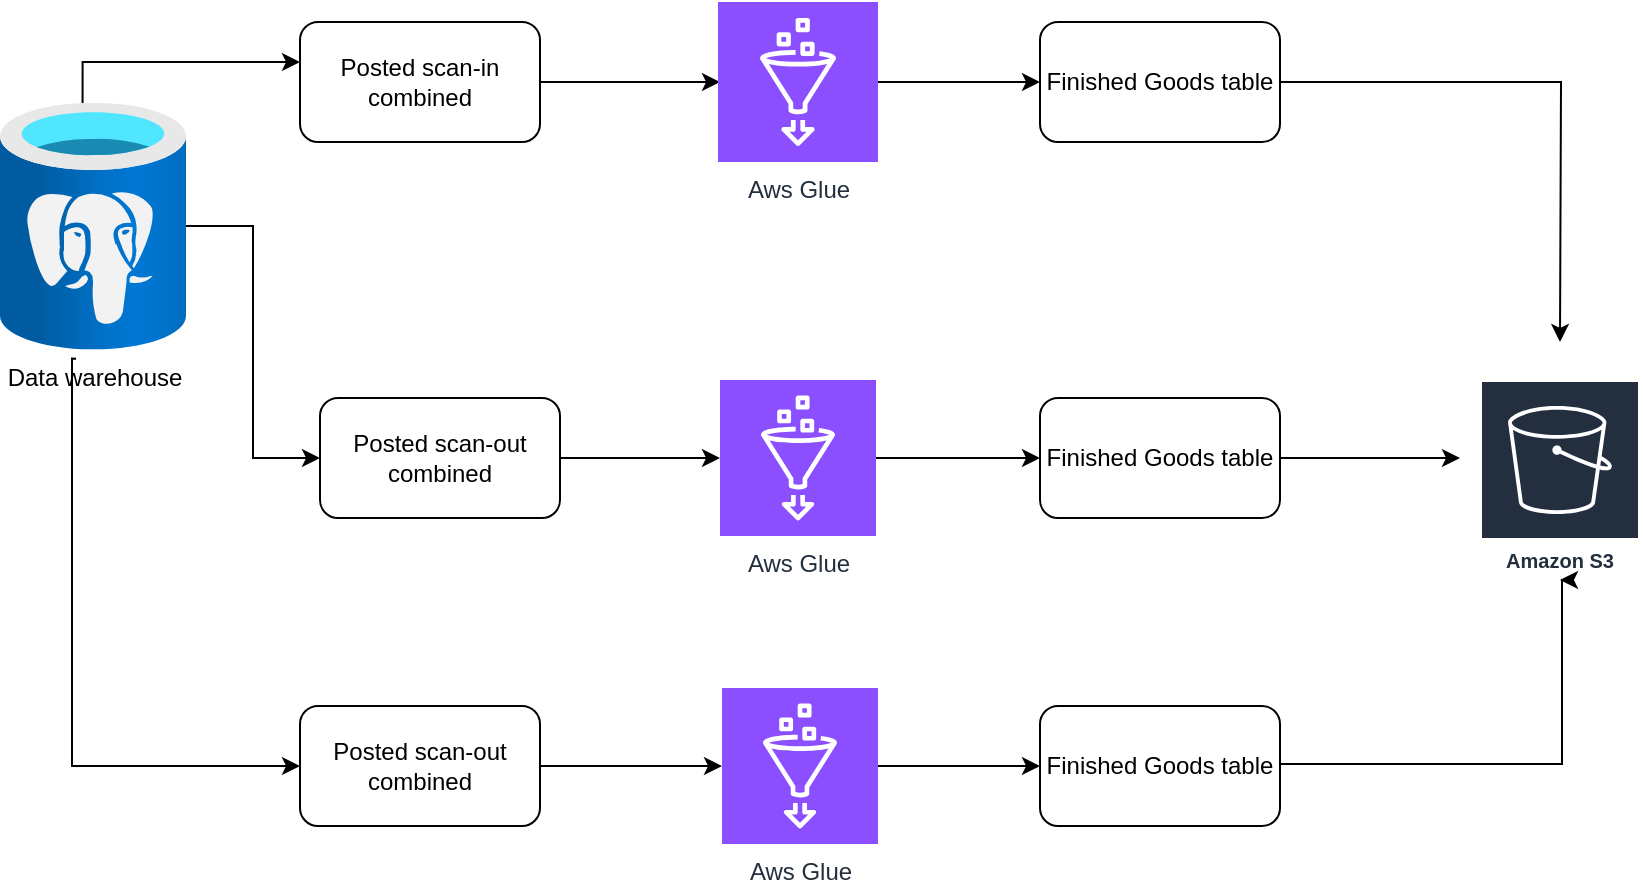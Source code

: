 <mxfile version="24.5.2" type="github">
  <diagram name="Page-1" id="iZcKI4B3J8yrRd7xRlpH">
    <mxGraphModel dx="1002" dy="2223" grid="1" gridSize="10" guides="1" tooltips="1" connect="1" arrows="1" fold="1" page="1" pageScale="1" pageWidth="1169" pageHeight="1654" math="0" shadow="0">
      <root>
        <mxCell id="0" />
        <mxCell id="1" parent="0" />
        <mxCell id="jsC2yVKV6_jI0NT67JG1-1" value="Amazon S3" style="sketch=0;outlineConnect=0;fontColor=#232F3E;gradientColor=none;strokeColor=#ffffff;fillColor=#232F3E;dashed=0;verticalLabelPosition=middle;verticalAlign=bottom;align=center;html=1;whiteSpace=wrap;fontSize=10;fontStyle=1;spacing=3;shape=mxgraph.aws4.productIcon;prIcon=mxgraph.aws4.s3;" parent="1" vertex="1">
          <mxGeometry x="820" y="-331" width="80" height="100" as="geometry" />
        </mxCell>
        <mxCell id="jsC2yVKV6_jI0NT67JG1-4" style="edgeStyle=orthogonalEdgeStyle;rounded=0;orthogonalLoop=1;jettySize=auto;html=1;exitX=0.444;exitY=0.005;exitDx=0;exitDy=0;exitPerimeter=0;" parent="1" source="jsC2yVKV6_jI0NT67JG1-2" edge="1">
          <mxGeometry relative="1" as="geometry">
            <mxPoint x="230" y="-490" as="targetPoint" />
            <Array as="points">
              <mxPoint x="121" y="-490" />
            </Array>
          </mxGeometry>
        </mxCell>
        <mxCell id="jsC2yVKV6_jI0NT67JG1-6" style="edgeStyle=orthogonalEdgeStyle;rounded=0;orthogonalLoop=1;jettySize=auto;html=1;entryX=0;entryY=0.5;entryDx=0;entryDy=0;" parent="1" source="jsC2yVKV6_jI0NT67JG1-2" target="jsC2yVKV6_jI0NT67JG1-8" edge="1">
          <mxGeometry relative="1" as="geometry">
            <mxPoint x="127" y="-240" as="targetPoint" />
          </mxGeometry>
        </mxCell>
        <mxCell id="jsC2yVKV6_jI0NT67JG1-2" value="Data warehouse" style="image;aspect=fixed;html=1;points=[];align=center;fontSize=12;image=img/lib/azure2/databases/Azure_Database_PostgreSQL_Server.svg;" parent="1" vertex="1">
          <mxGeometry x="80" y="-470" width="93" height="124" as="geometry" />
        </mxCell>
        <mxCell id="jsC2yVKV6_jI0NT67JG1-7" value="Posted scan-in combined" style="rounded=1;whiteSpace=wrap;html=1;" parent="1" vertex="1">
          <mxGeometry x="230" y="-510" width="120" height="60" as="geometry" />
        </mxCell>
        <mxCell id="jsC2yVKV6_jI0NT67JG1-8" value="Posted scan-out combined" style="rounded=1;whiteSpace=wrap;html=1;" parent="1" vertex="1">
          <mxGeometry x="240" y="-322" width="120" height="60" as="geometry" />
        </mxCell>
        <mxCell id="n6cRhEiikm48OAnWci3R-10" style="edgeStyle=orthogonalEdgeStyle;rounded=0;orthogonalLoop=1;jettySize=auto;html=1;exitX=1;exitY=0.5;exitDx=0;exitDy=0;exitPerimeter=0;" edge="1" parent="1" source="jsC2yVKV6_jI0NT67JG1-9">
          <mxGeometry relative="1" as="geometry">
            <mxPoint x="600" y="-292" as="targetPoint" />
          </mxGeometry>
        </mxCell>
        <mxCell id="jsC2yVKV6_jI0NT67JG1-9" value="Aws Glue" style="sketch=0;points=[[0,0,0],[0.25,0,0],[0.5,0,0],[0.75,0,0],[1,0,0],[0,1,0],[0.25,1,0],[0.5,1,0],[0.75,1,0],[1,1,0],[0,0.25,0],[0,0.5,0],[0,0.75,0],[1,0.25,0],[1,0.5,0],[1,0.75,0]];outlineConnect=0;fontColor=#232F3E;fillColor=#8C4FFF;strokeColor=#ffffff;dashed=0;verticalLabelPosition=bottom;verticalAlign=top;align=center;html=1;fontSize=12;fontStyle=0;aspect=fixed;shape=mxgraph.aws4.resourceIcon;resIcon=mxgraph.aws4.glue;" parent="1" vertex="1">
          <mxGeometry x="440" y="-331" width="78" height="78" as="geometry" />
        </mxCell>
        <mxCell id="jsC2yVKV6_jI0NT67JG1-10" style="edgeStyle=orthogonalEdgeStyle;rounded=0;orthogonalLoop=1;jettySize=auto;html=1;" parent="1" source="jsC2yVKV6_jI0NT67JG1-7" edge="1">
          <mxGeometry relative="1" as="geometry">
            <mxPoint x="440" y="-480" as="targetPoint" />
          </mxGeometry>
        </mxCell>
        <mxCell id="n6cRhEiikm48OAnWci3R-11" style="edgeStyle=orthogonalEdgeStyle;rounded=0;orthogonalLoop=1;jettySize=auto;html=1;exitX=1;exitY=0.5;exitDx=0;exitDy=0;exitPerimeter=0;" edge="1" parent="1" source="jsC2yVKV6_jI0NT67JG1-11">
          <mxGeometry relative="1" as="geometry">
            <mxPoint x="600" y="-480" as="targetPoint" />
          </mxGeometry>
        </mxCell>
        <mxCell id="jsC2yVKV6_jI0NT67JG1-11" value="Aws Glue" style="sketch=0;points=[[0,0,0],[0.25,0,0],[0.5,0,0],[0.75,0,0],[1,0,0],[0,1,0],[0.25,1,0],[0.5,1,0],[0.75,1,0],[1,1,0],[0,0.25,0],[0,0.5,0],[0,0.75,0],[1,0.25,0],[1,0.5,0],[1,0.75,0]];outlineConnect=0;fontColor=#232F3E;fillColor=#8C4FFF;strokeColor=#ffffff;dashed=0;verticalLabelPosition=bottom;verticalAlign=top;align=center;html=1;fontSize=12;fontStyle=0;aspect=fixed;shape=mxgraph.aws4.resourceIcon;resIcon=mxgraph.aws4.glue;" parent="1" vertex="1">
          <mxGeometry x="439" y="-520" width="80" height="80" as="geometry" />
        </mxCell>
        <mxCell id="n6cRhEiikm48OAnWci3R-1" style="edgeStyle=orthogonalEdgeStyle;rounded=0;orthogonalLoop=1;jettySize=auto;html=1;entryX=0;entryY=0.5;entryDx=0;entryDy=0;exitX=0.409;exitY=1.035;exitDx=0;exitDy=0;exitPerimeter=0;" edge="1" parent="1" target="n6cRhEiikm48OAnWci3R-3" source="jsC2yVKV6_jI0NT67JG1-2">
          <mxGeometry relative="1" as="geometry">
            <mxPoint x="127" y="-88" as="targetPoint" />
            <mxPoint x="116" y="-330" as="sourcePoint" />
            <Array as="points">
              <mxPoint x="116" y="-342" />
              <mxPoint x="116" y="-138" />
            </Array>
          </mxGeometry>
        </mxCell>
        <mxCell id="n6cRhEiikm48OAnWci3R-3" value="Posted scan-out combined" style="rounded=1;whiteSpace=wrap;html=1;" vertex="1" parent="1">
          <mxGeometry x="230" y="-168" width="120" height="60" as="geometry" />
        </mxCell>
        <mxCell id="n6cRhEiikm48OAnWci3R-9" style="edgeStyle=orthogonalEdgeStyle;rounded=0;orthogonalLoop=1;jettySize=auto;html=1;exitX=1;exitY=0.5;exitDx=0;exitDy=0;exitPerimeter=0;entryX=0;entryY=0.5;entryDx=0;entryDy=0;" edge="1" parent="1" source="n6cRhEiikm48OAnWci3R-4" target="n6cRhEiikm48OAnWci3R-5">
          <mxGeometry relative="1" as="geometry">
            <mxPoint x="590" y="-138" as="targetPoint" />
          </mxGeometry>
        </mxCell>
        <mxCell id="n6cRhEiikm48OAnWci3R-4" value="Aws Glue" style="sketch=0;points=[[0,0,0],[0.25,0,0],[0.5,0,0],[0.75,0,0],[1,0,0],[0,1,0],[0.25,1,0],[0.5,1,0],[0.75,1,0],[1,1,0],[0,0.25,0],[0,0.5,0],[0,0.75,0],[1,0.25,0],[1,0.5,0],[1,0.75,0]];outlineConnect=0;fontColor=#232F3E;fillColor=#8C4FFF;strokeColor=#ffffff;dashed=0;verticalLabelPosition=bottom;verticalAlign=top;align=center;html=1;fontSize=12;fontStyle=0;aspect=fixed;shape=mxgraph.aws4.resourceIcon;resIcon=mxgraph.aws4.glue;" vertex="1" parent="1">
          <mxGeometry x="441" y="-177" width="78" height="78" as="geometry" />
        </mxCell>
        <mxCell id="n6cRhEiikm48OAnWci3R-16" style="edgeStyle=orthogonalEdgeStyle;rounded=0;orthogonalLoop=1;jettySize=auto;html=1;" edge="1" parent="1">
          <mxGeometry relative="1" as="geometry">
            <mxPoint x="860" y="-231" as="targetPoint" />
            <mxPoint x="710" y="-139" as="sourcePoint" />
            <Array as="points">
              <mxPoint x="861" y="-139" />
            </Array>
          </mxGeometry>
        </mxCell>
        <mxCell id="n6cRhEiikm48OAnWci3R-5" value="Finished Goods table" style="rounded=1;whiteSpace=wrap;html=1;" vertex="1" parent="1">
          <mxGeometry x="600" y="-168" width="120" height="60" as="geometry" />
        </mxCell>
        <mxCell id="n6cRhEiikm48OAnWci3R-6" style="edgeStyle=orthogonalEdgeStyle;rounded=0;orthogonalLoop=1;jettySize=auto;html=1;exitX=1;exitY=0.5;exitDx=0;exitDy=0;entryX=0;entryY=0.5;entryDx=0;entryDy=0;entryPerimeter=0;" edge="1" parent="1" source="n6cRhEiikm48OAnWci3R-3" target="n6cRhEiikm48OAnWci3R-4">
          <mxGeometry relative="1" as="geometry" />
        </mxCell>
        <mxCell id="n6cRhEiikm48OAnWci3R-8" style="edgeStyle=orthogonalEdgeStyle;rounded=0;orthogonalLoop=1;jettySize=auto;html=1;exitX=1;exitY=0.5;exitDx=0;exitDy=0;entryX=0;entryY=0.5;entryDx=0;entryDy=0;entryPerimeter=0;" edge="1" parent="1" source="jsC2yVKV6_jI0NT67JG1-8" target="jsC2yVKV6_jI0NT67JG1-9">
          <mxGeometry relative="1" as="geometry" />
        </mxCell>
        <mxCell id="n6cRhEiikm48OAnWci3R-15" style="edgeStyle=orthogonalEdgeStyle;rounded=0;orthogonalLoop=1;jettySize=auto;html=1;exitX=1;exitY=0.5;exitDx=0;exitDy=0;" edge="1" parent="1" source="n6cRhEiikm48OAnWci3R-12">
          <mxGeometry relative="1" as="geometry">
            <mxPoint x="810" y="-292" as="targetPoint" />
          </mxGeometry>
        </mxCell>
        <mxCell id="n6cRhEiikm48OAnWci3R-12" value="Finished Goods table" style="rounded=1;whiteSpace=wrap;html=1;" vertex="1" parent="1">
          <mxGeometry x="600" y="-322" width="120" height="60" as="geometry" />
        </mxCell>
        <mxCell id="n6cRhEiikm48OAnWci3R-14" style="edgeStyle=orthogonalEdgeStyle;rounded=0;orthogonalLoop=1;jettySize=auto;html=1;exitX=1;exitY=0.5;exitDx=0;exitDy=0;" edge="1" parent="1" source="n6cRhEiikm48OAnWci3R-13">
          <mxGeometry relative="1" as="geometry">
            <mxPoint x="860" y="-350" as="targetPoint" />
          </mxGeometry>
        </mxCell>
        <mxCell id="n6cRhEiikm48OAnWci3R-13" value="Finished Goods table" style="rounded=1;whiteSpace=wrap;html=1;" vertex="1" parent="1">
          <mxGeometry x="600" y="-510" width="120" height="60" as="geometry" />
        </mxCell>
      </root>
    </mxGraphModel>
  </diagram>
</mxfile>
